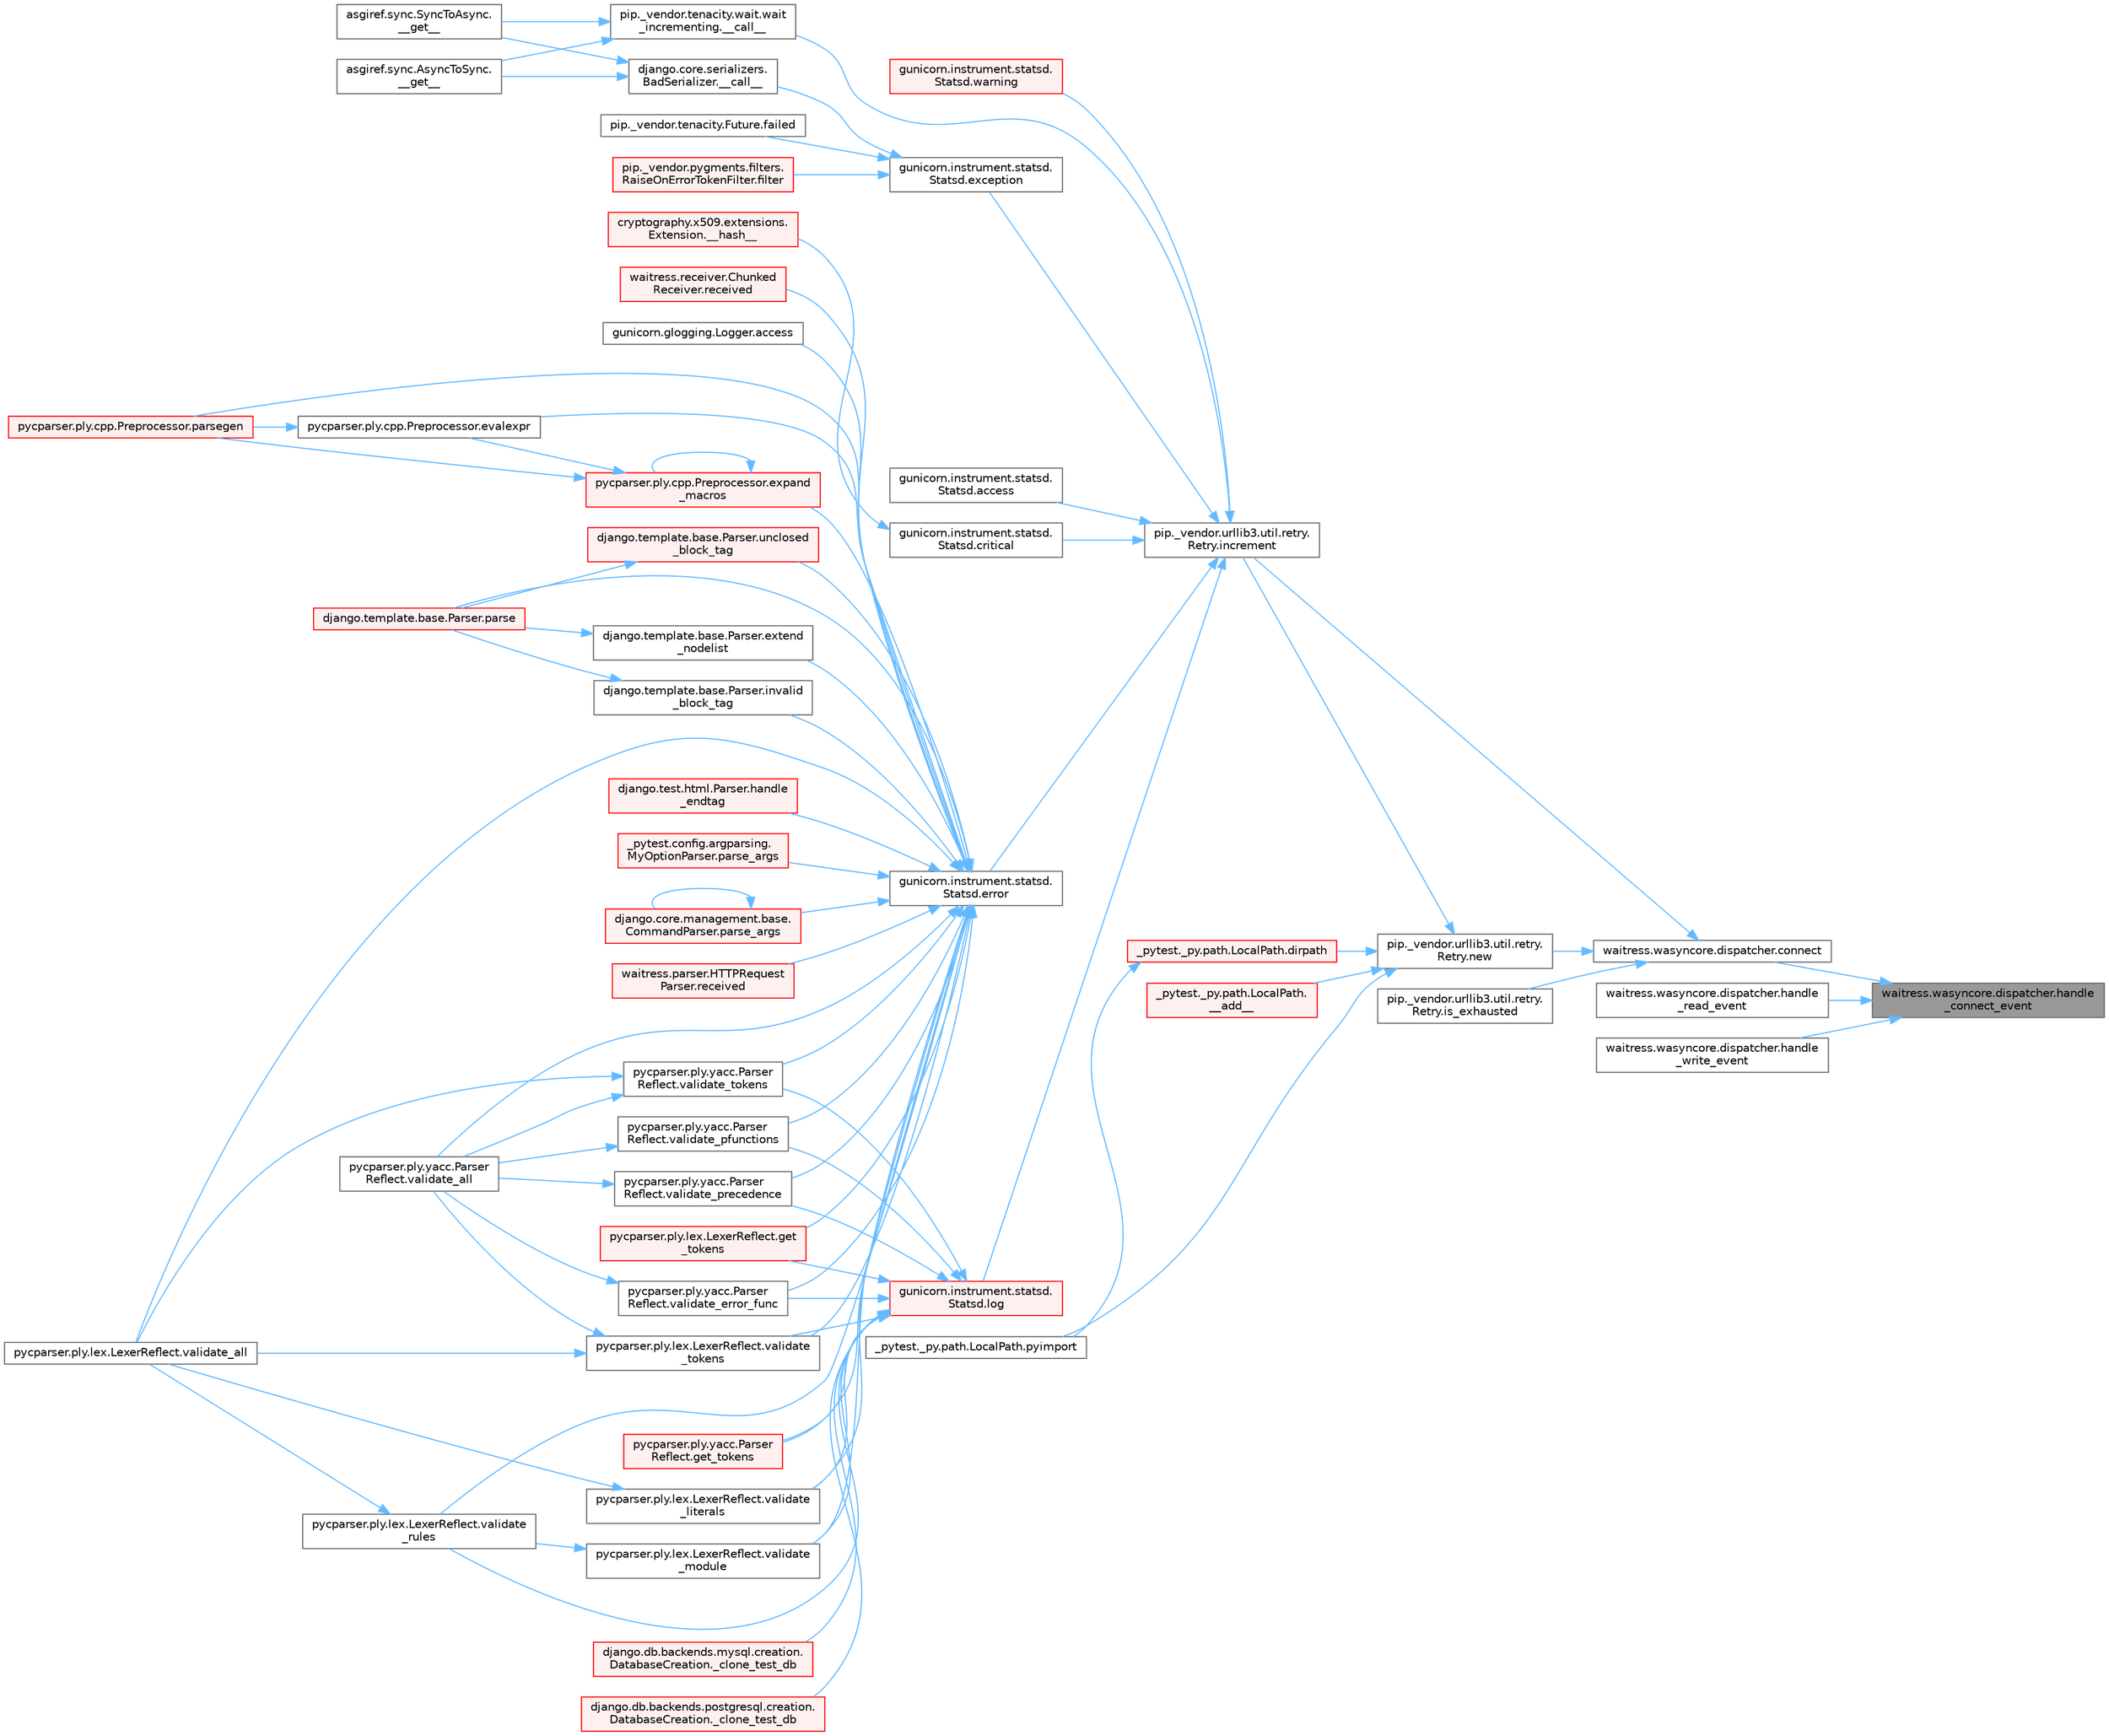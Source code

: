 digraph "waitress.wasyncore.dispatcher.handle_connect_event"
{
 // LATEX_PDF_SIZE
  bgcolor="transparent";
  edge [fontname=Helvetica,fontsize=10,labelfontname=Helvetica,labelfontsize=10];
  node [fontname=Helvetica,fontsize=10,shape=box,height=0.2,width=0.4];
  rankdir="RL";
  Node1 [id="Node000001",label="waitress.wasyncore.dispatcher.handle\l_connect_event",height=0.2,width=0.4,color="gray40", fillcolor="grey60", style="filled", fontcolor="black",tooltip=" "];
  Node1 -> Node2 [id="edge1_Node000001_Node000002",dir="back",color="steelblue1",style="solid",tooltip=" "];
  Node2 [id="Node000002",label="waitress.wasyncore.dispatcher.connect",height=0.2,width=0.4,color="grey40", fillcolor="white", style="filled",URL="$classwaitress_1_1wasyncore_1_1dispatcher.html#a62e9904422762eb9bc05bc1dd595aebb",tooltip=" "];
  Node2 -> Node3 [id="edge2_Node000002_Node000003",dir="back",color="steelblue1",style="solid",tooltip=" "];
  Node3 [id="Node000003",label="pip._vendor.urllib3.util.retry.\lRetry.increment",height=0.2,width=0.4,color="grey40", fillcolor="white", style="filled",URL="$classpip_1_1__vendor_1_1urllib3_1_1util_1_1retry_1_1_retry.html#a88dd993ccb2ef4b2bfa9ad0571374b12",tooltip=" "];
  Node3 -> Node4 [id="edge3_Node000003_Node000004",dir="back",color="steelblue1",style="solid",tooltip=" "];
  Node4 [id="Node000004",label="pip._vendor.tenacity.wait.wait\l_incrementing.__call__",height=0.2,width=0.4,color="grey40", fillcolor="white", style="filled",URL="$classpip_1_1__vendor_1_1tenacity_1_1wait_1_1wait__incrementing.html#af47b0264325b86a85aa5cfd3b59a28cf",tooltip=" "];
  Node4 -> Node5 [id="edge4_Node000004_Node000005",dir="back",color="steelblue1",style="solid",tooltip=" "];
  Node5 [id="Node000005",label="asgiref.sync.AsyncToSync.\l__get__",height=0.2,width=0.4,color="grey40", fillcolor="white", style="filled",URL="$classasgiref_1_1sync_1_1_async_to_sync.html#a23e9ef7a73da98dad9e3f4e65846969b",tooltip=" "];
  Node4 -> Node6 [id="edge5_Node000004_Node000006",dir="back",color="steelblue1",style="solid",tooltip=" "];
  Node6 [id="Node000006",label="asgiref.sync.SyncToAsync.\l__get__",height=0.2,width=0.4,color="grey40", fillcolor="white", style="filled",URL="$classasgiref_1_1sync_1_1_sync_to_async.html#aebdfbe3f01079a529fd2f39810597381",tooltip=" "];
  Node3 -> Node7 [id="edge6_Node000003_Node000007",dir="back",color="steelblue1",style="solid",tooltip=" "];
  Node7 [id="Node000007",label="gunicorn.instrument.statsd.\lStatsd.access",height=0.2,width=0.4,color="grey40", fillcolor="white", style="filled",URL="$classgunicorn_1_1instrument_1_1statsd_1_1_statsd.html#a54238bd99ae3e429bb3efdae3a79e8e6",tooltip=" "];
  Node3 -> Node8 [id="edge7_Node000003_Node000008",dir="back",color="steelblue1",style="solid",tooltip=" "];
  Node8 [id="Node000008",label="gunicorn.instrument.statsd.\lStatsd.critical",height=0.2,width=0.4,color="grey40", fillcolor="white", style="filled",URL="$classgunicorn_1_1instrument_1_1statsd_1_1_statsd.html#a6a14e36bb7c86f86aa200f1ba8234786",tooltip=" "];
  Node8 -> Node9 [id="edge8_Node000008_Node000009",dir="back",color="steelblue1",style="solid",tooltip=" "];
  Node9 [id="Node000009",label="cryptography.x509.extensions.\lExtension.__hash__",height=0.2,width=0.4,color="red", fillcolor="#FFF0F0", style="filled",URL="$classcryptography_1_1x509_1_1extensions_1_1_extension.html#a7744510faba9373c947790041c25021e",tooltip=" "];
  Node3 -> Node20 [id="edge9_Node000003_Node000020",dir="back",color="steelblue1",style="solid",tooltip=" "];
  Node20 [id="Node000020",label="gunicorn.instrument.statsd.\lStatsd.error",height=0.2,width=0.4,color="grey40", fillcolor="white", style="filled",URL="$classgunicorn_1_1instrument_1_1statsd_1_1_statsd.html#a00ca379c910e5842719e48e617504c12",tooltip=" "];
  Node20 -> Node21 [id="edge10_Node000020_Node000021",dir="back",color="steelblue1",style="solid",tooltip=" "];
  Node21 [id="Node000021",label="gunicorn.glogging.Logger.access",height=0.2,width=0.4,color="grey40", fillcolor="white", style="filled",URL="$classgunicorn_1_1glogging_1_1_logger.html#a3b9fcb2cb9d7803a849f41d52df08b4b",tooltip=" "];
  Node20 -> Node22 [id="edge11_Node000020_Node000022",dir="back",color="steelblue1",style="solid",tooltip=" "];
  Node22 [id="Node000022",label="pycparser.ply.cpp.Preprocessor.evalexpr",height=0.2,width=0.4,color="grey40", fillcolor="white", style="filled",URL="$classpycparser_1_1ply_1_1cpp_1_1_preprocessor.html#a3c16ad6c28242d1214d20158b02ecabd",tooltip=" "];
  Node22 -> Node23 [id="edge12_Node000022_Node000023",dir="back",color="steelblue1",style="solid",tooltip=" "];
  Node23 [id="Node000023",label="pycparser.ply.cpp.Preprocessor.parsegen",height=0.2,width=0.4,color="red", fillcolor="#FFF0F0", style="filled",URL="$classpycparser_1_1ply_1_1cpp_1_1_preprocessor.html#aad71ed64ebab07f9eafb0b36f9108723",tooltip=" "];
  Node20 -> Node1531 [id="edge13_Node000020_Node001531",dir="back",color="steelblue1",style="solid",tooltip=" "];
  Node1531 [id="Node001531",label="pycparser.ply.cpp.Preprocessor.expand\l_macros",height=0.2,width=0.4,color="red", fillcolor="#FFF0F0", style="filled",URL="$classpycparser_1_1ply_1_1cpp_1_1_preprocessor.html#a4ac7e926ac9f68ef96f58e704a570d42",tooltip=" "];
  Node1531 -> Node22 [id="edge14_Node001531_Node000022",dir="back",color="steelblue1",style="solid",tooltip=" "];
  Node1531 -> Node1531 [id="edge15_Node001531_Node001531",dir="back",color="steelblue1",style="solid",tooltip=" "];
  Node1531 -> Node23 [id="edge16_Node001531_Node000023",dir="back",color="steelblue1",style="solid",tooltip=" "];
  Node20 -> Node1533 [id="edge17_Node000020_Node001533",dir="back",color="steelblue1",style="solid",tooltip=" "];
  Node1533 [id="Node001533",label="django.template.base.Parser.extend\l_nodelist",height=0.2,width=0.4,color="grey40", fillcolor="white", style="filled",URL="$classdjango_1_1template_1_1base_1_1_parser.html#a18cc3b61dee227ebe679d5a97e219f55",tooltip=" "];
  Node1533 -> Node1534 [id="edge18_Node001533_Node001534",dir="back",color="steelblue1",style="solid",tooltip=" "];
  Node1534 [id="Node001534",label="django.template.base.Parser.parse",height=0.2,width=0.4,color="red", fillcolor="#FFF0F0", style="filled",URL="$classdjango_1_1template_1_1base_1_1_parser.html#adf49a6d849c5bc731f4dcd79bbd13e52",tooltip=" "];
  Node20 -> Node1541 [id="edge19_Node000020_Node001541",dir="back",color="steelblue1",style="solid",tooltip=" "];
  Node1541 [id="Node001541",label="pycparser.ply.lex.LexerReflect.get\l_tokens",height=0.2,width=0.4,color="red", fillcolor="#FFF0F0", style="filled",URL="$classpycparser_1_1ply_1_1lex_1_1_lexer_reflect.html#a10983bce282c9b55abb82ce3807c6286",tooltip=" "];
  Node20 -> Node1543 [id="edge20_Node000020_Node001543",dir="back",color="steelblue1",style="solid",tooltip=" "];
  Node1543 [id="Node001543",label="pycparser.ply.yacc.Parser\lReflect.get_tokens",height=0.2,width=0.4,color="red", fillcolor="#FFF0F0", style="filled",URL="$classpycparser_1_1ply_1_1yacc_1_1_parser_reflect.html#a32a8391d1552f74d1fd812eec68dc908",tooltip=" "];
  Node20 -> Node1544 [id="edge21_Node000020_Node001544",dir="back",color="steelblue1",style="solid",tooltip=" "];
  Node1544 [id="Node001544",label="django.test.html.Parser.handle\l_endtag",height=0.2,width=0.4,color="red", fillcolor="#FFF0F0", style="filled",URL="$classdjango_1_1test_1_1html_1_1_parser.html#a884b3359f3c54327e1eb7315d24e003d",tooltip=" "];
  Node20 -> Node1546 [id="edge22_Node000020_Node001546",dir="back",color="steelblue1",style="solid",tooltip=" "];
  Node1546 [id="Node001546",label="django.template.base.Parser.invalid\l_block_tag",height=0.2,width=0.4,color="grey40", fillcolor="white", style="filled",URL="$classdjango_1_1template_1_1base_1_1_parser.html#ad5b5b4e7969f94be4891ad344fb51af5",tooltip=" "];
  Node1546 -> Node1534 [id="edge23_Node001546_Node001534",dir="back",color="steelblue1",style="solid",tooltip=" "];
  Node20 -> Node1534 [id="edge24_Node000020_Node001534",dir="back",color="steelblue1",style="solid",tooltip=" "];
  Node20 -> Node1547 [id="edge25_Node000020_Node001547",dir="back",color="steelblue1",style="solid",tooltip=" "];
  Node1547 [id="Node001547",label="_pytest.config.argparsing.\lMyOptionParser.parse_args",height=0.2,width=0.4,color="red", fillcolor="#FFF0F0", style="filled",URL="$class__pytest_1_1config_1_1argparsing_1_1_my_option_parser.html#ab9c41ef7aa3563347d264f1b7a8a1a66",tooltip=" "];
  Node20 -> Node1550 [id="edge26_Node000020_Node001550",dir="back",color="steelblue1",style="solid",tooltip=" "];
  Node1550 [id="Node001550",label="django.core.management.base.\lCommandParser.parse_args",height=0.2,width=0.4,color="red", fillcolor="#FFF0F0", style="filled",URL="$classdjango_1_1core_1_1management_1_1base_1_1_command_parser.html#a3bfc67243196388c65ea6d0755637db5",tooltip=" "];
  Node1550 -> Node1550 [id="edge27_Node001550_Node001550",dir="back",color="steelblue1",style="solid",tooltip=" "];
  Node20 -> Node23 [id="edge28_Node000020_Node000023",dir="back",color="steelblue1",style="solid",tooltip=" "];
  Node20 -> Node1551 [id="edge29_Node000020_Node001551",dir="back",color="steelblue1",style="solid",tooltip=" "];
  Node1551 [id="Node001551",label="waitress.parser.HTTPRequest\lParser.received",height=0.2,width=0.4,color="red", fillcolor="#FFF0F0", style="filled",URL="$classwaitress_1_1parser_1_1_h_t_t_p_request_parser.html#a37aaf6b973fa4959ae4fe6fe4048fc24",tooltip=" "];
  Node20 -> Node1552 [id="edge30_Node000020_Node001552",dir="back",color="steelblue1",style="solid",tooltip=" "];
  Node1552 [id="Node001552",label="waitress.receiver.Chunked\lReceiver.received",height=0.2,width=0.4,color="red", fillcolor="#FFF0F0", style="filled",URL="$classwaitress_1_1receiver_1_1_chunked_receiver.html#a560337d435bad205b28d765329a3d9e0",tooltip=" "];
  Node20 -> Node1553 [id="edge31_Node000020_Node001553",dir="back",color="steelblue1",style="solid",tooltip=" "];
  Node1553 [id="Node001553",label="django.template.base.Parser.unclosed\l_block_tag",height=0.2,width=0.4,color="red", fillcolor="#FFF0F0", style="filled",URL="$classdjango_1_1template_1_1base_1_1_parser.html#a5ee190e13908db0573b7687deb43b639",tooltip=" "];
  Node1553 -> Node1534 [id="edge32_Node001553_Node001534",dir="back",color="steelblue1",style="solid",tooltip=" "];
  Node20 -> Node1555 [id="edge33_Node000020_Node001555",dir="back",color="steelblue1",style="solid",tooltip=" "];
  Node1555 [id="Node001555",label="pycparser.ply.lex.LexerReflect.validate_all",height=0.2,width=0.4,color="grey40", fillcolor="white", style="filled",URL="$classpycparser_1_1ply_1_1lex_1_1_lexer_reflect.html#a218bcca937278cc45093167729bfb7ac",tooltip=" "];
  Node20 -> Node1492 [id="edge34_Node000020_Node001492",dir="back",color="steelblue1",style="solid",tooltip=" "];
  Node1492 [id="Node001492",label="pycparser.ply.yacc.Parser\lReflect.validate_all",height=0.2,width=0.4,color="grey40", fillcolor="white", style="filled",URL="$classpycparser_1_1ply_1_1yacc_1_1_parser_reflect.html#a96ac0824424f670c89156918f699b845",tooltip=" "];
  Node20 -> Node1556 [id="edge35_Node000020_Node001556",dir="back",color="steelblue1",style="solid",tooltip=" "];
  Node1556 [id="Node001556",label="pycparser.ply.yacc.Parser\lReflect.validate_error_func",height=0.2,width=0.4,color="grey40", fillcolor="white", style="filled",URL="$classpycparser_1_1ply_1_1yacc_1_1_parser_reflect.html#abb7904164b127d4246ed5a91ddf741a8",tooltip=" "];
  Node1556 -> Node1492 [id="edge36_Node001556_Node001492",dir="back",color="steelblue1",style="solid",tooltip=" "];
  Node20 -> Node1557 [id="edge37_Node000020_Node001557",dir="back",color="steelblue1",style="solid",tooltip=" "];
  Node1557 [id="Node001557",label="pycparser.ply.lex.LexerReflect.validate\l_literals",height=0.2,width=0.4,color="grey40", fillcolor="white", style="filled",URL="$classpycparser_1_1ply_1_1lex_1_1_lexer_reflect.html#a7797d2874e80da683e656d5ba97f4a11",tooltip=" "];
  Node1557 -> Node1555 [id="edge38_Node001557_Node001555",dir="back",color="steelblue1",style="solid",tooltip=" "];
  Node20 -> Node1558 [id="edge39_Node000020_Node001558",dir="back",color="steelblue1",style="solid",tooltip=" "];
  Node1558 [id="Node001558",label="pycparser.ply.lex.LexerReflect.validate\l_module",height=0.2,width=0.4,color="grey40", fillcolor="white", style="filled",URL="$classpycparser_1_1ply_1_1lex_1_1_lexer_reflect.html#ac4c78bbfe7d389bff02bd7fb7222d4f9",tooltip=" "];
  Node1558 -> Node1559 [id="edge40_Node001558_Node001559",dir="back",color="steelblue1",style="solid",tooltip=" "];
  Node1559 [id="Node001559",label="pycparser.ply.lex.LexerReflect.validate\l_rules",height=0.2,width=0.4,color="grey40", fillcolor="white", style="filled",URL="$classpycparser_1_1ply_1_1lex_1_1_lexer_reflect.html#a16c717b08e8dfb81b432995308be295a",tooltip=" "];
  Node1559 -> Node1555 [id="edge41_Node001559_Node001555",dir="back",color="steelblue1",style="solid",tooltip=" "];
  Node20 -> Node1560 [id="edge42_Node000020_Node001560",dir="back",color="steelblue1",style="solid",tooltip=" "];
  Node1560 [id="Node001560",label="pycparser.ply.yacc.Parser\lReflect.validate_pfunctions",height=0.2,width=0.4,color="grey40", fillcolor="white", style="filled",URL="$classpycparser_1_1ply_1_1yacc_1_1_parser_reflect.html#ad6caed0ceb47c1d26816271401d68b32",tooltip=" "];
  Node1560 -> Node1492 [id="edge43_Node001560_Node001492",dir="back",color="steelblue1",style="solid",tooltip=" "];
  Node20 -> Node1561 [id="edge44_Node000020_Node001561",dir="back",color="steelblue1",style="solid",tooltip=" "];
  Node1561 [id="Node001561",label="pycparser.ply.yacc.Parser\lReflect.validate_precedence",height=0.2,width=0.4,color="grey40", fillcolor="white", style="filled",URL="$classpycparser_1_1ply_1_1yacc_1_1_parser_reflect.html#a21d35acc015ce3c629247dc491dd9d20",tooltip=" "];
  Node1561 -> Node1492 [id="edge45_Node001561_Node001492",dir="back",color="steelblue1",style="solid",tooltip=" "];
  Node20 -> Node1559 [id="edge46_Node000020_Node001559",dir="back",color="steelblue1",style="solid",tooltip=" "];
  Node20 -> Node1562 [id="edge47_Node000020_Node001562",dir="back",color="steelblue1",style="solid",tooltip=" "];
  Node1562 [id="Node001562",label="pycparser.ply.lex.LexerReflect.validate\l_tokens",height=0.2,width=0.4,color="grey40", fillcolor="white", style="filled",URL="$classpycparser_1_1ply_1_1lex_1_1_lexer_reflect.html#a4bdc9e539877f748edefcd978105615b",tooltip=" "];
  Node1562 -> Node1555 [id="edge48_Node001562_Node001555",dir="back",color="steelblue1",style="solid",tooltip=" "];
  Node1562 -> Node1492 [id="edge49_Node001562_Node001492",dir="back",color="steelblue1",style="solid",tooltip=" "];
  Node20 -> Node1563 [id="edge50_Node000020_Node001563",dir="back",color="steelblue1",style="solid",tooltip=" "];
  Node1563 [id="Node001563",label="pycparser.ply.yacc.Parser\lReflect.validate_tokens",height=0.2,width=0.4,color="grey40", fillcolor="white", style="filled",URL="$classpycparser_1_1ply_1_1yacc_1_1_parser_reflect.html#a8fc22ab3debc6125e0b5cd26910f94f4",tooltip=" "];
  Node1563 -> Node1555 [id="edge51_Node001563_Node001555",dir="back",color="steelblue1",style="solid",tooltip=" "];
  Node1563 -> Node1492 [id="edge52_Node001563_Node001492",dir="back",color="steelblue1",style="solid",tooltip=" "];
  Node3 -> Node3174 [id="edge53_Node000003_Node003174",dir="back",color="steelblue1",style="solid",tooltip=" "];
  Node3174 [id="Node003174",label="gunicorn.instrument.statsd.\lStatsd.exception",height=0.2,width=0.4,color="grey40", fillcolor="white", style="filled",URL="$classgunicorn_1_1instrument_1_1statsd_1_1_statsd.html#adb608a3f95da3d6e3a9c000265fd866b",tooltip=" "];
  Node3174 -> Node3175 [id="edge54_Node003174_Node003175",dir="back",color="steelblue1",style="solid",tooltip=" "];
  Node3175 [id="Node003175",label="django.core.serializers.\lBadSerializer.__call__",height=0.2,width=0.4,color="grey40", fillcolor="white", style="filled",URL="$classdjango_1_1core_1_1serializers_1_1_bad_serializer.html#a6e73e3ac062790cfce2cf052525ec528",tooltip=" "];
  Node3175 -> Node5 [id="edge55_Node003175_Node000005",dir="back",color="steelblue1",style="solid",tooltip=" "];
  Node3175 -> Node6 [id="edge56_Node003175_Node000006",dir="back",color="steelblue1",style="solid",tooltip=" "];
  Node3174 -> Node3176 [id="edge57_Node003174_Node003176",dir="back",color="steelblue1",style="solid",tooltip=" "];
  Node3176 [id="Node003176",label="pip._vendor.tenacity.Future.failed",height=0.2,width=0.4,color="grey40", fillcolor="white", style="filled",URL="$classpip_1_1__vendor_1_1tenacity_1_1_future.html#affa139740865e503ef9e4b87a38c0657",tooltip=" "];
  Node3174 -> Node3177 [id="edge58_Node003174_Node003177",dir="back",color="steelblue1",style="solid",tooltip=" "];
  Node3177 [id="Node003177",label="pip._vendor.pygments.filters.\lRaiseOnErrorTokenFilter.filter",height=0.2,width=0.4,color="red", fillcolor="#FFF0F0", style="filled",URL="$classpip_1_1__vendor_1_1pygments_1_1filters_1_1_raise_on_error_token_filter.html#aacf420bb16c8d3a430b88e78ee35b253",tooltip=" "];
  Node3 -> Node3178 [id="edge59_Node000003_Node003178",dir="back",color="steelblue1",style="solid",tooltip=" "];
  Node3178 [id="Node003178",label="gunicorn.instrument.statsd.\lStatsd.log",height=0.2,width=0.4,color="red", fillcolor="#FFF0F0", style="filled",URL="$classgunicorn_1_1instrument_1_1statsd_1_1_statsd.html#ab99145cf0b7c66dbcebcbdcbd44b4953",tooltip=" "];
  Node3178 -> Node377 [id="edge60_Node003178_Node000377",dir="back",color="steelblue1",style="solid",tooltip=" "];
  Node377 [id="Node000377",label="django.db.backends.mysql.creation.\lDatabaseCreation._clone_test_db",height=0.2,width=0.4,color="red", fillcolor="#FFF0F0", style="filled",URL="$classdjango_1_1db_1_1backends_1_1mysql_1_1creation_1_1_database_creation.html#ab4d99b6a9b6a81141d0fba9440d91619",tooltip=" "];
  Node3178 -> Node379 [id="edge61_Node003178_Node000379",dir="back",color="steelblue1",style="solid",tooltip=" "];
  Node379 [id="Node000379",label="django.db.backends.postgresql.creation.\lDatabaseCreation._clone_test_db",height=0.2,width=0.4,color="red", fillcolor="#FFF0F0", style="filled",URL="$classdjango_1_1db_1_1backends_1_1postgresql_1_1creation_1_1_database_creation.html#ab57e8a2ba94a8a4888fd435036b4c322",tooltip=" "];
  Node3178 -> Node1541 [id="edge62_Node003178_Node001541",dir="back",color="steelblue1",style="solid",tooltip=" "];
  Node3178 -> Node1543 [id="edge63_Node003178_Node001543",dir="back",color="steelblue1",style="solid",tooltip=" "];
  Node3178 -> Node1556 [id="edge64_Node003178_Node001556",dir="back",color="steelblue1",style="solid",tooltip=" "];
  Node3178 -> Node1557 [id="edge65_Node003178_Node001557",dir="back",color="steelblue1",style="solid",tooltip=" "];
  Node3178 -> Node1558 [id="edge66_Node003178_Node001558",dir="back",color="steelblue1",style="solid",tooltip=" "];
  Node3178 -> Node1560 [id="edge67_Node003178_Node001560",dir="back",color="steelblue1",style="solid",tooltip=" "];
  Node3178 -> Node1561 [id="edge68_Node003178_Node001561",dir="back",color="steelblue1",style="solid",tooltip=" "];
  Node3178 -> Node1559 [id="edge69_Node003178_Node001559",dir="back",color="steelblue1",style="solid",tooltip=" "];
  Node3178 -> Node1562 [id="edge70_Node003178_Node001562",dir="back",color="steelblue1",style="solid",tooltip=" "];
  Node3178 -> Node1563 [id="edge71_Node003178_Node001563",dir="back",color="steelblue1",style="solid",tooltip=" "];
  Node3 -> Node3179 [id="edge72_Node000003_Node003179",dir="back",color="steelblue1",style="solid",tooltip=" "];
  Node3179 [id="Node003179",label="gunicorn.instrument.statsd.\lStatsd.warning",height=0.2,width=0.4,color="red", fillcolor="#FFF0F0", style="filled",URL="$classgunicorn_1_1instrument_1_1statsd_1_1_statsd.html#a4b25361c9be113a5555acee1dd23fc61",tooltip=" "];
  Node2 -> Node460 [id="edge73_Node000002_Node000460",dir="back",color="steelblue1",style="solid",tooltip=" "];
  Node460 [id="Node000460",label="pip._vendor.urllib3.util.retry.\lRetry.is_exhausted",height=0.2,width=0.4,color="grey40", fillcolor="white", style="filled",URL="$classpip_1_1__vendor_1_1urllib3_1_1util_1_1retry_1_1_retry.html#ad8d42bd72e35f497daf9a0359560969d",tooltip=" "];
  Node2 -> Node461 [id="edge74_Node000002_Node000461",dir="back",color="steelblue1",style="solid",tooltip=" "];
  Node461 [id="Node000461",label="pip._vendor.urllib3.util.retry.\lRetry.new",height=0.2,width=0.4,color="grey40", fillcolor="white", style="filled",URL="$classpip_1_1__vendor_1_1urllib3_1_1util_1_1retry_1_1_retry.html#ab806585412b9d9b3c0d882fb4bd8d3c0",tooltip=" "];
  Node461 -> Node462 [id="edge75_Node000461_Node000462",dir="back",color="steelblue1",style="solid",tooltip=" "];
  Node462 [id="Node000462",label="_pytest._py.path.LocalPath.\l__add__",height=0.2,width=0.4,color="red", fillcolor="#FFF0F0", style="filled",URL="$class__pytest_1_1__py_1_1path_1_1_local_path.html#abe95df43f29943a2ec6ccad0c25662da",tooltip=" "];
  Node461 -> Node463 [id="edge76_Node000461_Node000463",dir="back",color="steelblue1",style="solid",tooltip=" "];
  Node463 [id="Node000463",label="_pytest._py.path.LocalPath.dirpath",height=0.2,width=0.4,color="red", fillcolor="#FFF0F0", style="filled",URL="$class__pytest_1_1__py_1_1path_1_1_local_path.html#aa8766bdaffd39f928eaae6f30b741b05",tooltip=" "];
  Node463 -> Node1036 [id="edge77_Node000463_Node001036",dir="back",color="steelblue1",style="solid",tooltip=" "];
  Node1036 [id="Node001036",label="_pytest._py.path.LocalPath.pyimport",height=0.2,width=0.4,color="grey40", fillcolor="white", style="filled",URL="$class__pytest_1_1__py_1_1path_1_1_local_path.html#aaf2fbd0a1a8554d138b60c28ca682b75",tooltip=" "];
  Node461 -> Node3 [id="edge78_Node000461_Node000003",dir="back",color="steelblue1",style="solid",tooltip=" "];
  Node461 -> Node1036 [id="edge79_Node000461_Node001036",dir="back",color="steelblue1",style="solid",tooltip=" "];
  Node1 -> Node88 [id="edge80_Node000001_Node000088",dir="back",color="steelblue1",style="solid",tooltip=" "];
  Node88 [id="Node000088",label="waitress.wasyncore.dispatcher.handle\l_read_event",height=0.2,width=0.4,color="grey40", fillcolor="white", style="filled",URL="$classwaitress_1_1wasyncore_1_1dispatcher.html#a1b0ff9a1c16ffdbba1a6177204c1050e",tooltip=" "];
  Node1 -> Node3180 [id="edge81_Node000001_Node003180",dir="back",color="steelblue1",style="solid",tooltip=" "];
  Node3180 [id="Node003180",label="waitress.wasyncore.dispatcher.handle\l_write_event",height=0.2,width=0.4,color="grey40", fillcolor="white", style="filled",URL="$classwaitress_1_1wasyncore_1_1dispatcher.html#ac5db2ff83f6efd73f621ae6d267d0a32",tooltip=" "];
}
